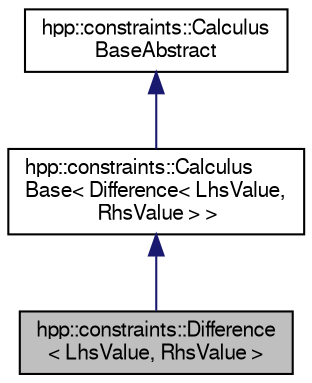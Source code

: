 digraph "hpp::constraints::Difference&lt; LhsValue, RhsValue &gt;"
{
  edge [fontname="FreeSans",fontsize="10",labelfontname="FreeSans",labelfontsize="10"];
  node [fontname="FreeSans",fontsize="10",shape=record];
  Node1 [label="hpp::constraints::Difference\l\< LhsValue, RhsValue \>",height=0.2,width=0.4,color="black", fillcolor="grey75", style="filled" fontcolor="black"];
  Node2 -> Node1 [dir="back",color="midnightblue",fontsize="10",style="solid",fontname="FreeSans"];
  Node2 [label="hpp::constraints::Calculus\lBase\< Difference\< LhsValue,\l RhsValue \> \>",height=0.2,width=0.4,color="black", fillcolor="white", style="filled",URL="$a00002.html"];
  Node3 -> Node2 [dir="back",color="midnightblue",fontsize="10",style="solid",fontname="FreeSans"];
  Node3 [label="hpp::constraints::Calculus\lBaseAbstract",height=0.2,width=0.4,color="black", fillcolor="white", style="filled",URL="$a00003.html",tooltip="Abstract class defining a basic common interface. "];
}
